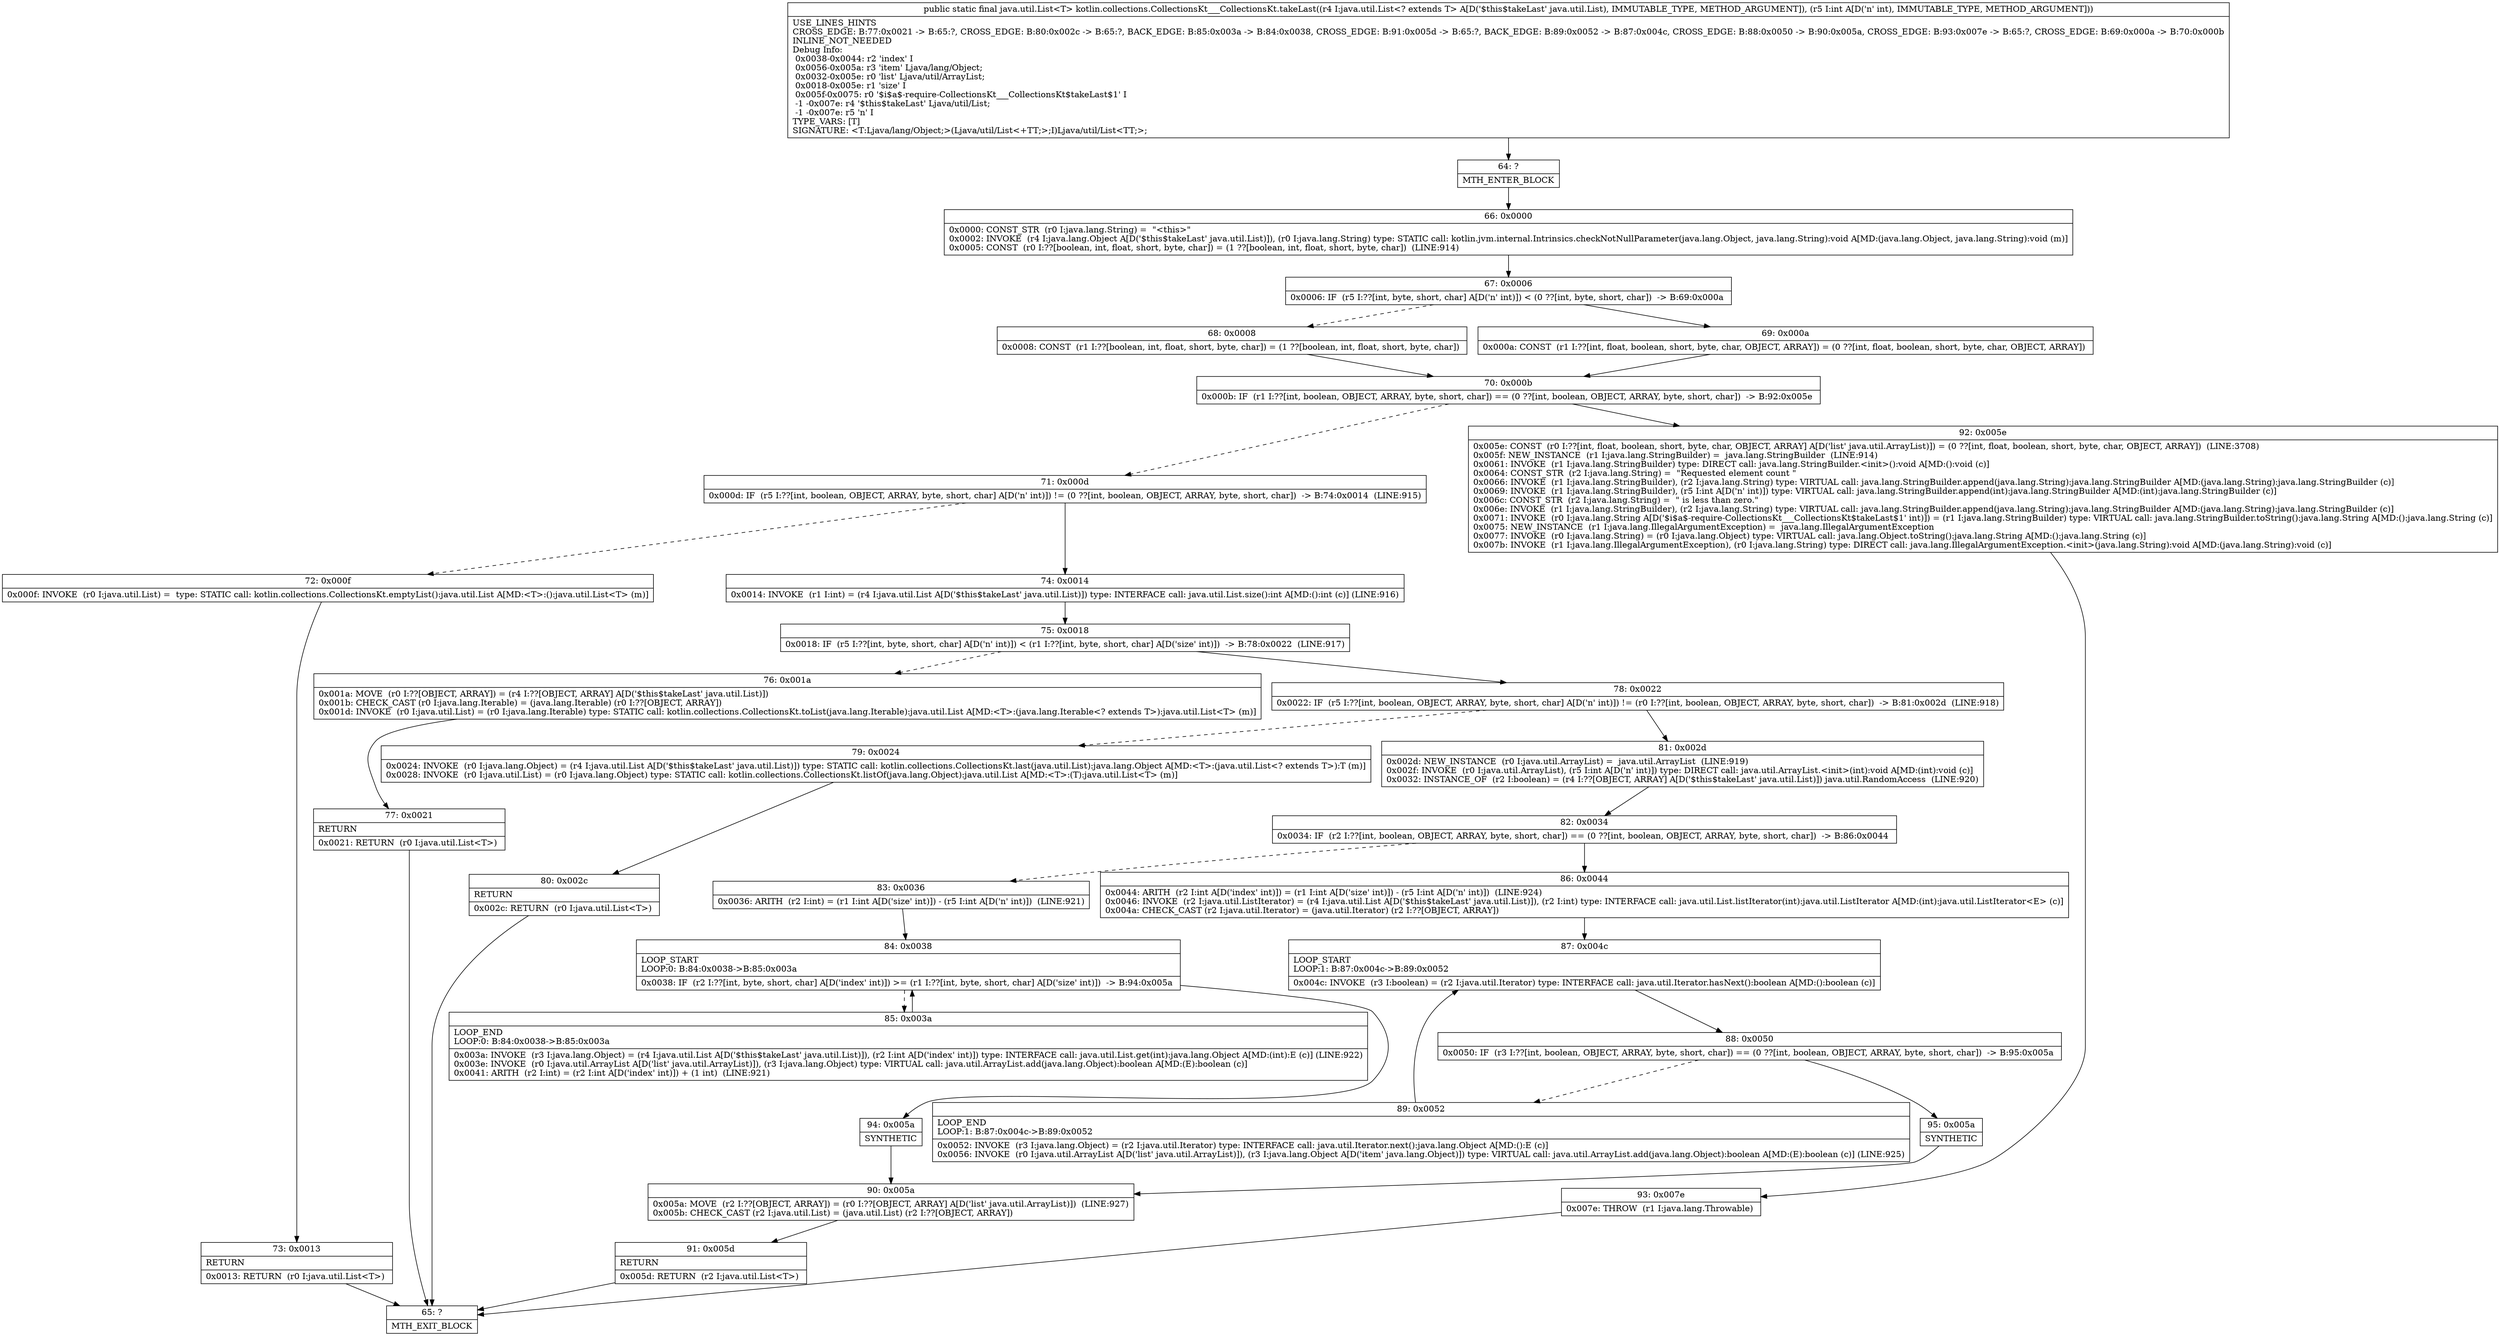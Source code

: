 digraph "CFG forkotlin.collections.CollectionsKt___CollectionsKt.takeLast(Ljava\/util\/List;I)Ljava\/util\/List;" {
Node_64 [shape=record,label="{64\:\ ?|MTH_ENTER_BLOCK\l}"];
Node_66 [shape=record,label="{66\:\ 0x0000|0x0000: CONST_STR  (r0 I:java.lang.String) =  \"\<this\>\" \l0x0002: INVOKE  (r4 I:java.lang.Object A[D('$this$takeLast' java.util.List)]), (r0 I:java.lang.String) type: STATIC call: kotlin.jvm.internal.Intrinsics.checkNotNullParameter(java.lang.Object, java.lang.String):void A[MD:(java.lang.Object, java.lang.String):void (m)]\l0x0005: CONST  (r0 I:??[boolean, int, float, short, byte, char]) = (1 ??[boolean, int, float, short, byte, char])  (LINE:914)\l}"];
Node_67 [shape=record,label="{67\:\ 0x0006|0x0006: IF  (r5 I:??[int, byte, short, char] A[D('n' int)]) \< (0 ??[int, byte, short, char])  \-\> B:69:0x000a \l}"];
Node_68 [shape=record,label="{68\:\ 0x0008|0x0008: CONST  (r1 I:??[boolean, int, float, short, byte, char]) = (1 ??[boolean, int, float, short, byte, char]) \l}"];
Node_70 [shape=record,label="{70\:\ 0x000b|0x000b: IF  (r1 I:??[int, boolean, OBJECT, ARRAY, byte, short, char]) == (0 ??[int, boolean, OBJECT, ARRAY, byte, short, char])  \-\> B:92:0x005e \l}"];
Node_71 [shape=record,label="{71\:\ 0x000d|0x000d: IF  (r5 I:??[int, boolean, OBJECT, ARRAY, byte, short, char] A[D('n' int)]) != (0 ??[int, boolean, OBJECT, ARRAY, byte, short, char])  \-\> B:74:0x0014  (LINE:915)\l}"];
Node_72 [shape=record,label="{72\:\ 0x000f|0x000f: INVOKE  (r0 I:java.util.List) =  type: STATIC call: kotlin.collections.CollectionsKt.emptyList():java.util.List A[MD:\<T\>:():java.util.List\<T\> (m)]\l}"];
Node_73 [shape=record,label="{73\:\ 0x0013|RETURN\l|0x0013: RETURN  (r0 I:java.util.List\<T\>) \l}"];
Node_65 [shape=record,label="{65\:\ ?|MTH_EXIT_BLOCK\l}"];
Node_74 [shape=record,label="{74\:\ 0x0014|0x0014: INVOKE  (r1 I:int) = (r4 I:java.util.List A[D('$this$takeLast' java.util.List)]) type: INTERFACE call: java.util.List.size():int A[MD:():int (c)] (LINE:916)\l}"];
Node_75 [shape=record,label="{75\:\ 0x0018|0x0018: IF  (r5 I:??[int, byte, short, char] A[D('n' int)]) \< (r1 I:??[int, byte, short, char] A[D('size' int)])  \-\> B:78:0x0022  (LINE:917)\l}"];
Node_76 [shape=record,label="{76\:\ 0x001a|0x001a: MOVE  (r0 I:??[OBJECT, ARRAY]) = (r4 I:??[OBJECT, ARRAY] A[D('$this$takeLast' java.util.List)]) \l0x001b: CHECK_CAST (r0 I:java.lang.Iterable) = (java.lang.Iterable) (r0 I:??[OBJECT, ARRAY]) \l0x001d: INVOKE  (r0 I:java.util.List) = (r0 I:java.lang.Iterable) type: STATIC call: kotlin.collections.CollectionsKt.toList(java.lang.Iterable):java.util.List A[MD:\<T\>:(java.lang.Iterable\<? extends T\>):java.util.List\<T\> (m)]\l}"];
Node_77 [shape=record,label="{77\:\ 0x0021|RETURN\l|0x0021: RETURN  (r0 I:java.util.List\<T\>) \l}"];
Node_78 [shape=record,label="{78\:\ 0x0022|0x0022: IF  (r5 I:??[int, boolean, OBJECT, ARRAY, byte, short, char] A[D('n' int)]) != (r0 I:??[int, boolean, OBJECT, ARRAY, byte, short, char])  \-\> B:81:0x002d  (LINE:918)\l}"];
Node_79 [shape=record,label="{79\:\ 0x0024|0x0024: INVOKE  (r0 I:java.lang.Object) = (r4 I:java.util.List A[D('$this$takeLast' java.util.List)]) type: STATIC call: kotlin.collections.CollectionsKt.last(java.util.List):java.lang.Object A[MD:\<T\>:(java.util.List\<? extends T\>):T (m)]\l0x0028: INVOKE  (r0 I:java.util.List) = (r0 I:java.lang.Object) type: STATIC call: kotlin.collections.CollectionsKt.listOf(java.lang.Object):java.util.List A[MD:\<T\>:(T):java.util.List\<T\> (m)]\l}"];
Node_80 [shape=record,label="{80\:\ 0x002c|RETURN\l|0x002c: RETURN  (r0 I:java.util.List\<T\>) \l}"];
Node_81 [shape=record,label="{81\:\ 0x002d|0x002d: NEW_INSTANCE  (r0 I:java.util.ArrayList) =  java.util.ArrayList  (LINE:919)\l0x002f: INVOKE  (r0 I:java.util.ArrayList), (r5 I:int A[D('n' int)]) type: DIRECT call: java.util.ArrayList.\<init\>(int):void A[MD:(int):void (c)]\l0x0032: INSTANCE_OF  (r2 I:boolean) = (r4 I:??[OBJECT, ARRAY] A[D('$this$takeLast' java.util.List)]) java.util.RandomAccess  (LINE:920)\l}"];
Node_82 [shape=record,label="{82\:\ 0x0034|0x0034: IF  (r2 I:??[int, boolean, OBJECT, ARRAY, byte, short, char]) == (0 ??[int, boolean, OBJECT, ARRAY, byte, short, char])  \-\> B:86:0x0044 \l}"];
Node_83 [shape=record,label="{83\:\ 0x0036|0x0036: ARITH  (r2 I:int) = (r1 I:int A[D('size' int)]) \- (r5 I:int A[D('n' int)])  (LINE:921)\l}"];
Node_84 [shape=record,label="{84\:\ 0x0038|LOOP_START\lLOOP:0: B:84:0x0038\-\>B:85:0x003a\l|0x0038: IF  (r2 I:??[int, byte, short, char] A[D('index' int)]) \>= (r1 I:??[int, byte, short, char] A[D('size' int)])  \-\> B:94:0x005a \l}"];
Node_85 [shape=record,label="{85\:\ 0x003a|LOOP_END\lLOOP:0: B:84:0x0038\-\>B:85:0x003a\l|0x003a: INVOKE  (r3 I:java.lang.Object) = (r4 I:java.util.List A[D('$this$takeLast' java.util.List)]), (r2 I:int A[D('index' int)]) type: INTERFACE call: java.util.List.get(int):java.lang.Object A[MD:(int):E (c)] (LINE:922)\l0x003e: INVOKE  (r0 I:java.util.ArrayList A[D('list' java.util.ArrayList)]), (r3 I:java.lang.Object) type: VIRTUAL call: java.util.ArrayList.add(java.lang.Object):boolean A[MD:(E):boolean (c)]\l0x0041: ARITH  (r2 I:int) = (r2 I:int A[D('index' int)]) + (1 int)  (LINE:921)\l}"];
Node_94 [shape=record,label="{94\:\ 0x005a|SYNTHETIC\l}"];
Node_90 [shape=record,label="{90\:\ 0x005a|0x005a: MOVE  (r2 I:??[OBJECT, ARRAY]) = (r0 I:??[OBJECT, ARRAY] A[D('list' java.util.ArrayList)])  (LINE:927)\l0x005b: CHECK_CAST (r2 I:java.util.List) = (java.util.List) (r2 I:??[OBJECT, ARRAY]) \l}"];
Node_91 [shape=record,label="{91\:\ 0x005d|RETURN\l|0x005d: RETURN  (r2 I:java.util.List\<T\>) \l}"];
Node_86 [shape=record,label="{86\:\ 0x0044|0x0044: ARITH  (r2 I:int A[D('index' int)]) = (r1 I:int A[D('size' int)]) \- (r5 I:int A[D('n' int)])  (LINE:924)\l0x0046: INVOKE  (r2 I:java.util.ListIterator) = (r4 I:java.util.List A[D('$this$takeLast' java.util.List)]), (r2 I:int) type: INTERFACE call: java.util.List.listIterator(int):java.util.ListIterator A[MD:(int):java.util.ListIterator\<E\> (c)]\l0x004a: CHECK_CAST (r2 I:java.util.Iterator) = (java.util.Iterator) (r2 I:??[OBJECT, ARRAY]) \l}"];
Node_87 [shape=record,label="{87\:\ 0x004c|LOOP_START\lLOOP:1: B:87:0x004c\-\>B:89:0x0052\l|0x004c: INVOKE  (r3 I:boolean) = (r2 I:java.util.Iterator) type: INTERFACE call: java.util.Iterator.hasNext():boolean A[MD:():boolean (c)]\l}"];
Node_88 [shape=record,label="{88\:\ 0x0050|0x0050: IF  (r3 I:??[int, boolean, OBJECT, ARRAY, byte, short, char]) == (0 ??[int, boolean, OBJECT, ARRAY, byte, short, char])  \-\> B:95:0x005a \l}"];
Node_89 [shape=record,label="{89\:\ 0x0052|LOOP_END\lLOOP:1: B:87:0x004c\-\>B:89:0x0052\l|0x0052: INVOKE  (r3 I:java.lang.Object) = (r2 I:java.util.Iterator) type: INTERFACE call: java.util.Iterator.next():java.lang.Object A[MD:():E (c)]\l0x0056: INVOKE  (r0 I:java.util.ArrayList A[D('list' java.util.ArrayList)]), (r3 I:java.lang.Object A[D('item' java.lang.Object)]) type: VIRTUAL call: java.util.ArrayList.add(java.lang.Object):boolean A[MD:(E):boolean (c)] (LINE:925)\l}"];
Node_95 [shape=record,label="{95\:\ 0x005a|SYNTHETIC\l}"];
Node_92 [shape=record,label="{92\:\ 0x005e|0x005e: CONST  (r0 I:??[int, float, boolean, short, byte, char, OBJECT, ARRAY] A[D('list' java.util.ArrayList)]) = (0 ??[int, float, boolean, short, byte, char, OBJECT, ARRAY])  (LINE:3708)\l0x005f: NEW_INSTANCE  (r1 I:java.lang.StringBuilder) =  java.lang.StringBuilder  (LINE:914)\l0x0061: INVOKE  (r1 I:java.lang.StringBuilder) type: DIRECT call: java.lang.StringBuilder.\<init\>():void A[MD:():void (c)]\l0x0064: CONST_STR  (r2 I:java.lang.String) =  \"Requested element count \" \l0x0066: INVOKE  (r1 I:java.lang.StringBuilder), (r2 I:java.lang.String) type: VIRTUAL call: java.lang.StringBuilder.append(java.lang.String):java.lang.StringBuilder A[MD:(java.lang.String):java.lang.StringBuilder (c)]\l0x0069: INVOKE  (r1 I:java.lang.StringBuilder), (r5 I:int A[D('n' int)]) type: VIRTUAL call: java.lang.StringBuilder.append(int):java.lang.StringBuilder A[MD:(int):java.lang.StringBuilder (c)]\l0x006c: CONST_STR  (r2 I:java.lang.String) =  \" is less than zero.\" \l0x006e: INVOKE  (r1 I:java.lang.StringBuilder), (r2 I:java.lang.String) type: VIRTUAL call: java.lang.StringBuilder.append(java.lang.String):java.lang.StringBuilder A[MD:(java.lang.String):java.lang.StringBuilder (c)]\l0x0071: INVOKE  (r0 I:java.lang.String A[D('$i$a$\-require\-CollectionsKt___CollectionsKt$takeLast$1' int)]) = (r1 I:java.lang.StringBuilder) type: VIRTUAL call: java.lang.StringBuilder.toString():java.lang.String A[MD:():java.lang.String (c)]\l0x0075: NEW_INSTANCE  (r1 I:java.lang.IllegalArgumentException) =  java.lang.IllegalArgumentException \l0x0077: INVOKE  (r0 I:java.lang.String) = (r0 I:java.lang.Object) type: VIRTUAL call: java.lang.Object.toString():java.lang.String A[MD:():java.lang.String (c)]\l0x007b: INVOKE  (r1 I:java.lang.IllegalArgumentException), (r0 I:java.lang.String) type: DIRECT call: java.lang.IllegalArgumentException.\<init\>(java.lang.String):void A[MD:(java.lang.String):void (c)]\l}"];
Node_93 [shape=record,label="{93\:\ 0x007e|0x007e: THROW  (r1 I:java.lang.Throwable) \l}"];
Node_69 [shape=record,label="{69\:\ 0x000a|0x000a: CONST  (r1 I:??[int, float, boolean, short, byte, char, OBJECT, ARRAY]) = (0 ??[int, float, boolean, short, byte, char, OBJECT, ARRAY]) \l}"];
MethodNode[shape=record,label="{public static final java.util.List\<T\> kotlin.collections.CollectionsKt___CollectionsKt.takeLast((r4 I:java.util.List\<? extends T\> A[D('$this$takeLast' java.util.List), IMMUTABLE_TYPE, METHOD_ARGUMENT]), (r5 I:int A[D('n' int), IMMUTABLE_TYPE, METHOD_ARGUMENT]))  | USE_LINES_HINTS\lCROSS_EDGE: B:77:0x0021 \-\> B:65:?, CROSS_EDGE: B:80:0x002c \-\> B:65:?, BACK_EDGE: B:85:0x003a \-\> B:84:0x0038, CROSS_EDGE: B:91:0x005d \-\> B:65:?, BACK_EDGE: B:89:0x0052 \-\> B:87:0x004c, CROSS_EDGE: B:88:0x0050 \-\> B:90:0x005a, CROSS_EDGE: B:93:0x007e \-\> B:65:?, CROSS_EDGE: B:69:0x000a \-\> B:70:0x000b\lINLINE_NOT_NEEDED\lDebug Info:\l  0x0038\-0x0044: r2 'index' I\l  0x0056\-0x005a: r3 'item' Ljava\/lang\/Object;\l  0x0032\-0x005e: r0 'list' Ljava\/util\/ArrayList;\l  0x0018\-0x005e: r1 'size' I\l  0x005f\-0x0075: r0 '$i$a$\-require\-CollectionsKt___CollectionsKt$takeLast$1' I\l  \-1 \-0x007e: r4 '$this$takeLast' Ljava\/util\/List;\l  \-1 \-0x007e: r5 'n' I\lTYPE_VARS: [T]\lSIGNATURE: \<T:Ljava\/lang\/Object;\>(Ljava\/util\/List\<+TT;\>;I)Ljava\/util\/List\<TT;\>;\l}"];
MethodNode -> Node_64;Node_64 -> Node_66;
Node_66 -> Node_67;
Node_67 -> Node_68[style=dashed];
Node_67 -> Node_69;
Node_68 -> Node_70;
Node_70 -> Node_71[style=dashed];
Node_70 -> Node_92;
Node_71 -> Node_72[style=dashed];
Node_71 -> Node_74;
Node_72 -> Node_73;
Node_73 -> Node_65;
Node_74 -> Node_75;
Node_75 -> Node_76[style=dashed];
Node_75 -> Node_78;
Node_76 -> Node_77;
Node_77 -> Node_65;
Node_78 -> Node_79[style=dashed];
Node_78 -> Node_81;
Node_79 -> Node_80;
Node_80 -> Node_65;
Node_81 -> Node_82;
Node_82 -> Node_83[style=dashed];
Node_82 -> Node_86;
Node_83 -> Node_84;
Node_84 -> Node_85[style=dashed];
Node_84 -> Node_94;
Node_85 -> Node_84;
Node_94 -> Node_90;
Node_90 -> Node_91;
Node_91 -> Node_65;
Node_86 -> Node_87;
Node_87 -> Node_88;
Node_88 -> Node_89[style=dashed];
Node_88 -> Node_95;
Node_89 -> Node_87;
Node_95 -> Node_90;
Node_92 -> Node_93;
Node_93 -> Node_65;
Node_69 -> Node_70;
}

